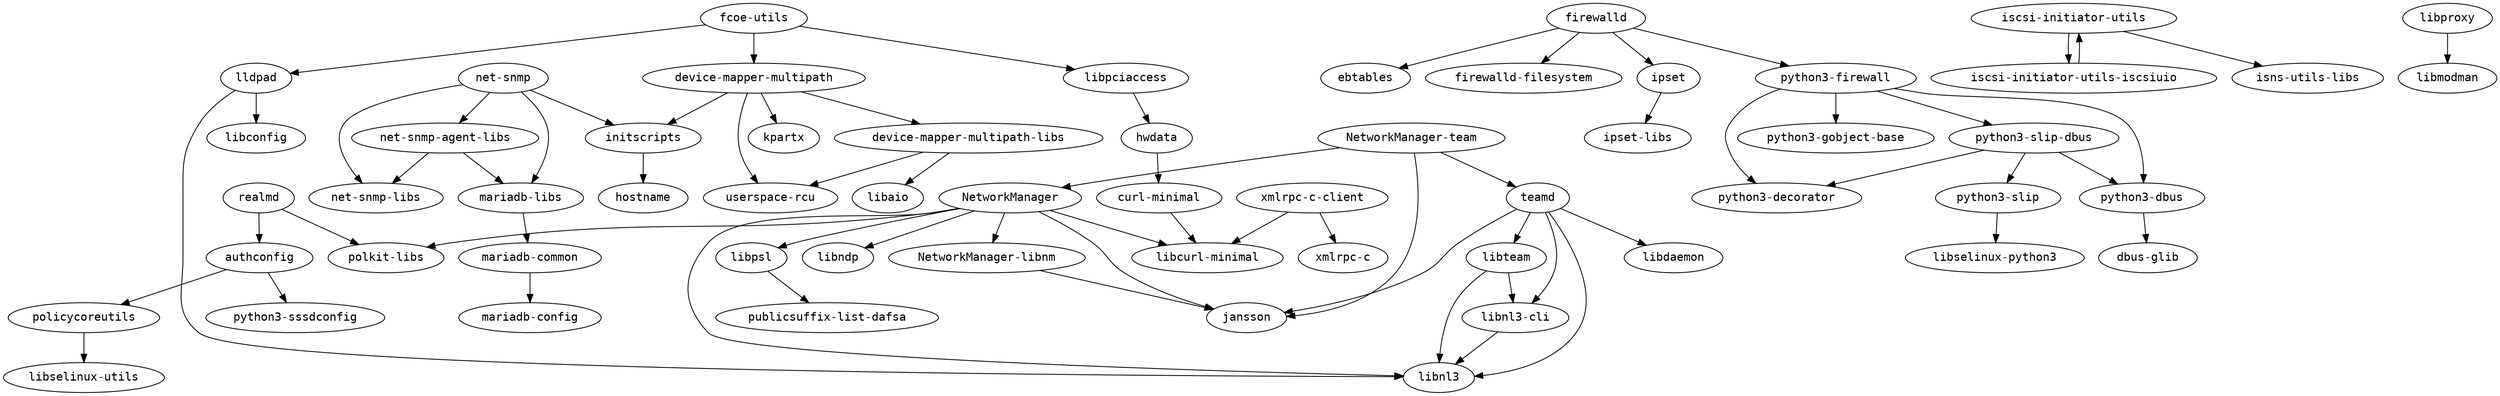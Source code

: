 strict digraph G {
node [fontname=monospace];
  "authconfig" -> "policycoreutils";
  "authconfig" -> "python3-sssdconfig";
  "curl-minimal" -> "libcurl-minimal";
  "device-mapper-multipath" -> "device-mapper-multipath-libs";
  "device-mapper-multipath" -> "initscripts";
  "device-mapper-multipath" -> "kpartx";
  "device-mapper-multipath-libs" -> "libaio";
  "device-mapper-multipath-libs" -> "userspace-rcu";
  "device-mapper-multipath" -> "userspace-rcu";
  "fcoe-utils" -> "device-mapper-multipath";
  "fcoe-utils" -> "libpciaccess";
  "fcoe-utils" -> "lldpad";
  "firewalld" -> "ebtables";
  "firewalld" -> "firewalld-filesystem";
  "firewalld" -> "ipset";
  "firewalld" -> "python3-firewall";
  "hwdata" -> "curl-minimal";
  "initscripts" -> "hostname";
  "ipset" -> "ipset-libs";
  "iscsi-initiator-utils" -> "iscsi-initiator-utils-iscsiuio";
  "iscsi-initiator-utils-iscsiuio" -> "iscsi-initiator-utils";
  "iscsi-initiator-utils" -> "isns-utils-libs";
  "libnl3-cli" -> "libnl3";
  "libpciaccess" -> "hwdata";
  "libproxy" -> "libmodman";
  "libpsl" -> "publicsuffix-list-dafsa";
  "libteam" -> "libnl3";
  "libteam" -> "libnl3-cli";
  "lldpad" -> "libconfig";
  "lldpad" -> "libnl3";
  "mariadb-common" -> "mariadb-config";
  "mariadb-libs" -> "mariadb-common";
  "net-snmp-agent-libs" -> "mariadb-libs";
  "net-snmp-agent-libs" -> "net-snmp-libs";
  "net-snmp" -> "initscripts";
  "net-snmp" -> "mariadb-libs";
  "net-snmp" -> "net-snmp-agent-libs";
  "net-snmp" -> "net-snmp-libs";
  "NetworkManager" -> "jansson";
  "NetworkManager" -> "libcurl-minimal";
  "NetworkManager" -> "libndp";
  "NetworkManager" -> "libnl3";
  "NetworkManager-libnm" -> "jansson";
  "NetworkManager" -> "libpsl";
  "NetworkManager" -> "NetworkManager-libnm";
  "NetworkManager" -> "polkit-libs";
  "NetworkManager-team" -> "jansson";
  "NetworkManager-team" -> "NetworkManager";
  "NetworkManager-team" -> "teamd";
  "policycoreutils" -> "libselinux-utils";
  "python3-dbus" -> "dbus-glib";
  "python3-firewall" -> "python3-dbus";
  "python3-firewall" -> "python3-decorator";
  "python3-firewall" -> "python3-gobject-base";
  "python3-firewall" -> "python3-slip-dbus";
  "python3-slip-dbus" -> "python3-dbus";
  "python3-slip-dbus" -> "python3-decorator";
  "python3-slip-dbus" -> "python3-slip";
  "python3-slip" -> "libselinux-python3";
  "realmd" -> "authconfig";
  "realmd" -> "polkit-libs";
  "teamd" -> "jansson";
  "teamd" -> "libdaemon";
  "teamd" -> "libnl3";
  "teamd" -> "libnl3-cli";
  "teamd" -> "libteam";
  "xmlrpc-c-client" -> "libcurl-minimal";
  "xmlrpc-c-client" -> "xmlrpc-c";
}
